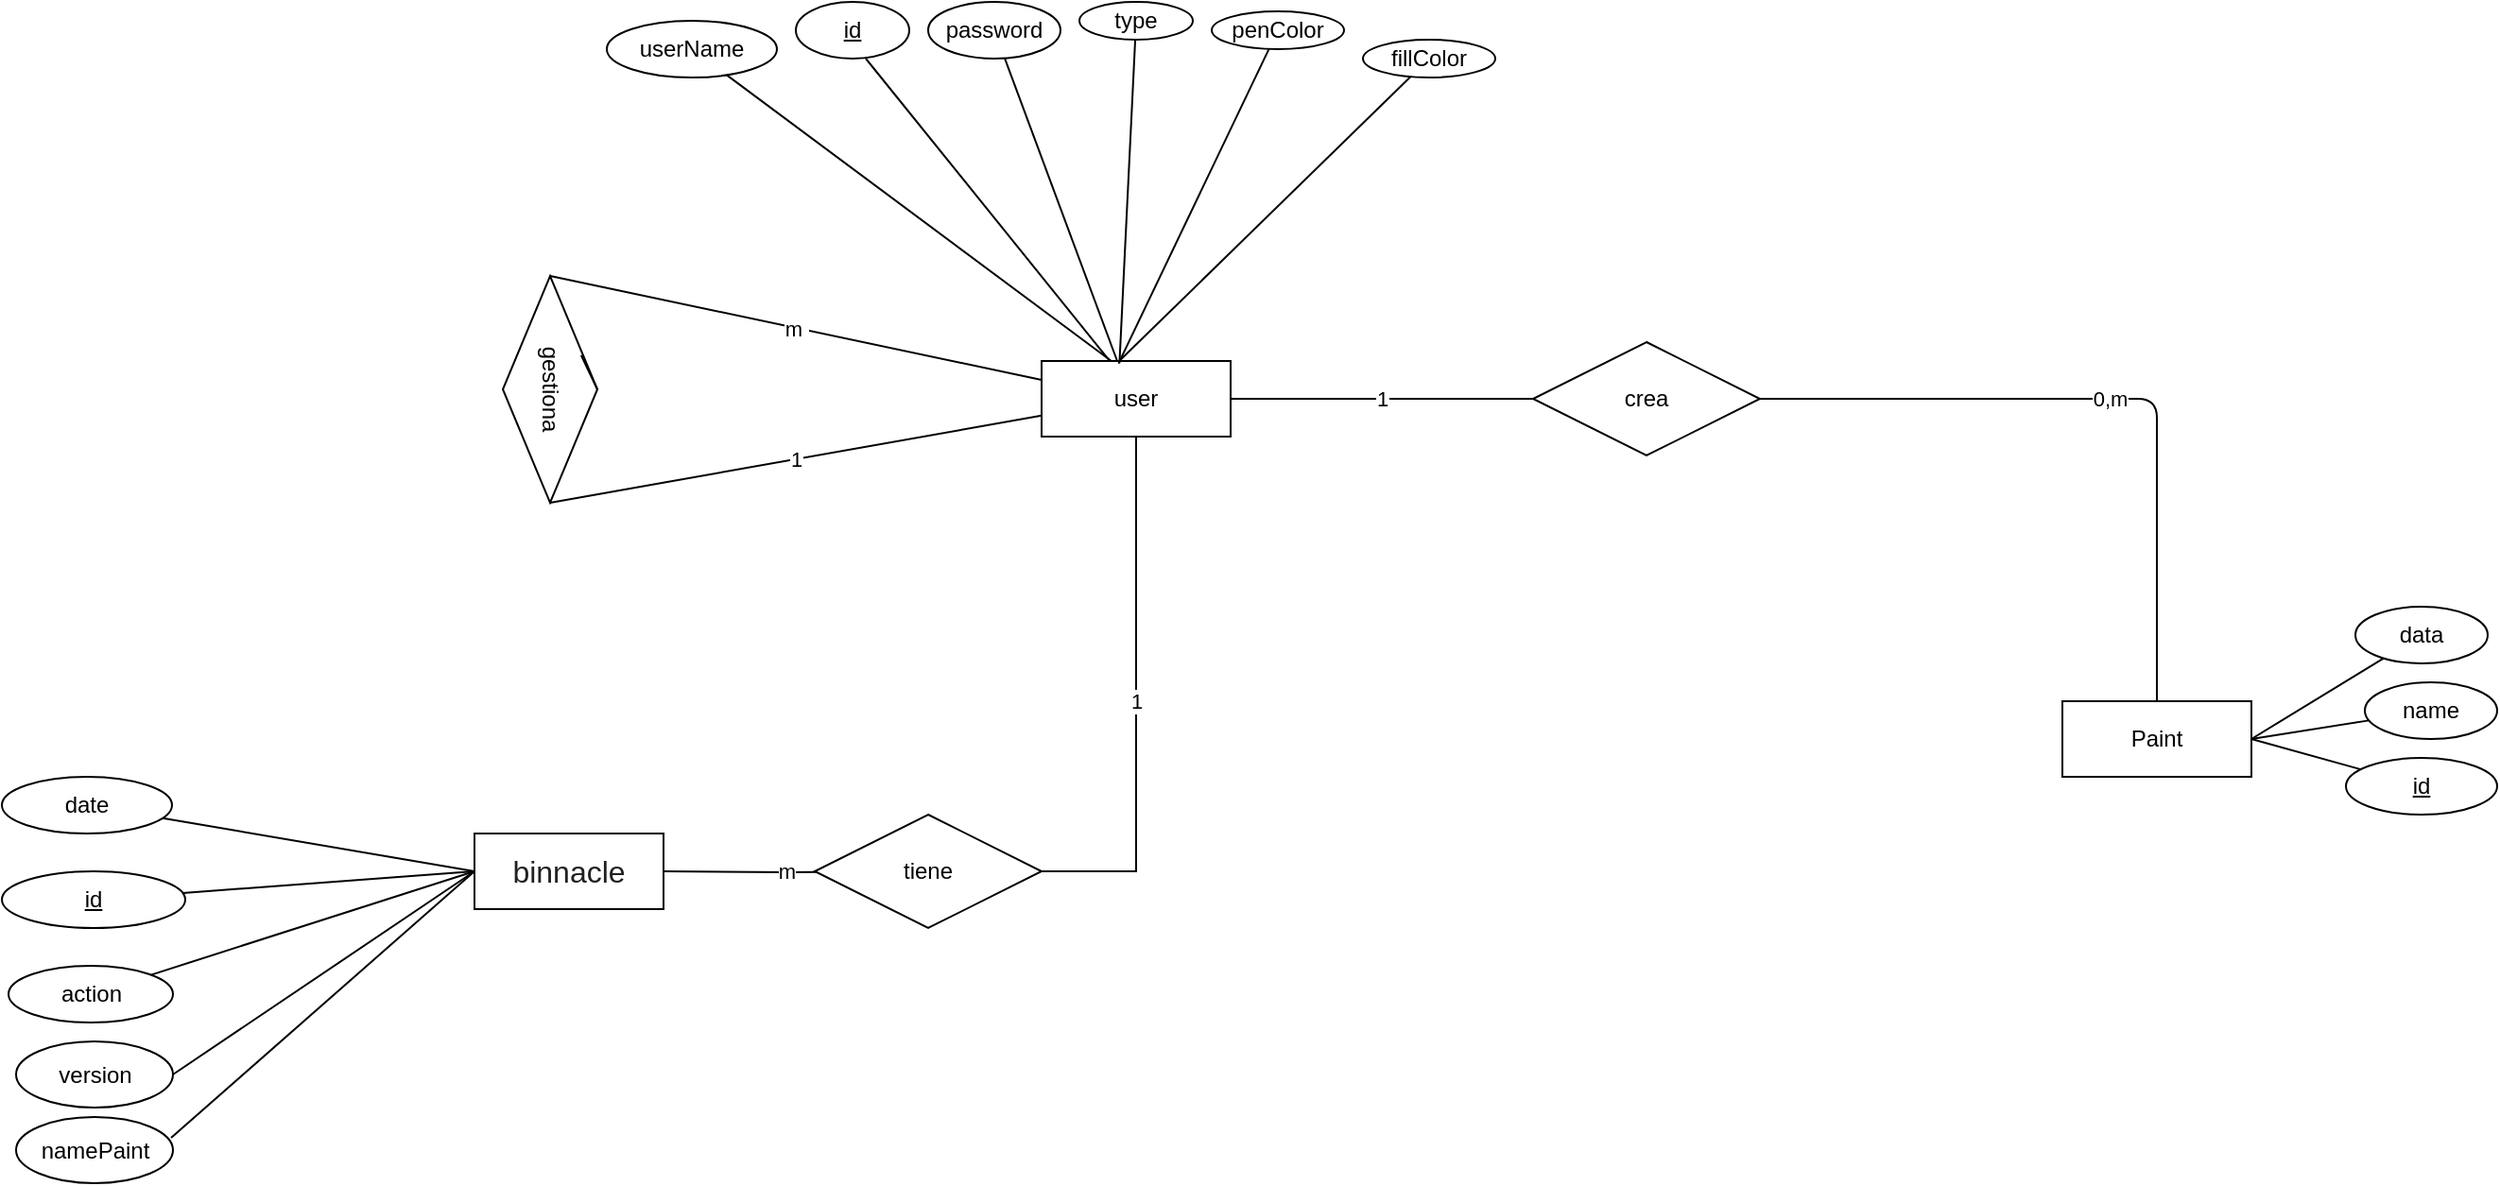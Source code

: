 <mxfile version="13.9.9" type="device"><diagram id="G5ydUHcfMojE-vftAoOR" name="Page-1"><mxGraphModel dx="1913" dy="2015" grid="1" gridSize="10" guides="1" tooltips="1" connect="1" arrows="1" fold="1" page="1" pageScale="1" pageWidth="827" pageHeight="1169" math="0" shadow="0"><root><mxCell id="0"/><mxCell id="1" parent="0"/><mxCell id="npWHYww27oJNXXBFFFKz-29" value="&lt;font style=&quot;vertical-align: inherit&quot;&gt;&lt;font style=&quot;vertical-align: inherit&quot;&gt;1&lt;/font&gt;&lt;/font&gt;" style="rounded=0;orthogonalLoop=1;jettySize=auto;html=1;endArrow=none;endFill=0;entryX=1;entryY=0.5;entryDx=0;entryDy=0;" parent="1" source="npWHYww27oJNXXBFFFKz-2" target="npWHYww27oJNXXBFFFKz-28" edge="1"><mxGeometry relative="1" as="geometry"><mxPoint x="90" as="targetPoint"/></mxGeometry></mxCell><mxCell id="npWHYww27oJNXXBFFFKz-38" value="&lt;font style=&quot;vertical-align: inherit&quot;&gt;&lt;font style=&quot;vertical-align: inherit&quot;&gt;1&lt;/font&gt;&lt;/font&gt;" style="edgeStyle=orthogonalEdgeStyle;rounded=0;orthogonalLoop=1;jettySize=auto;html=1;entryX=0;entryY=0.5;entryDx=0;entryDy=0;endArrow=none;endFill=0;" parent="1" source="npWHYww27oJNXXBFFFKz-2" target="npWHYww27oJNXXBFFFKz-34" edge="1"><mxGeometry relative="1" as="geometry"><Array as="points"/></mxGeometry></mxCell><mxCell id="77kDI9rkIZS04G4vTpH_-10" style="rounded=0;orthogonalLoop=1;jettySize=auto;html=1;endArrow=none;endFill=0;exitX=0.374;exitY=0.01;exitDx=0;exitDy=0;exitPerimeter=0;" parent="1" source="npWHYww27oJNXXBFFFKz-2" target="77kDI9rkIZS04G4vTpH_-8" edge="1"><mxGeometry relative="1" as="geometry"/></mxCell><mxCell id="77kDI9rkIZS04G4vTpH_-11" style="rounded=0;orthogonalLoop=1;jettySize=auto;html=1;endArrow=none;endFill=0;entryX=0.617;entryY=1;entryDx=0;entryDy=0;entryPerimeter=0;exitX=0.365;exitY=0.013;exitDx=0;exitDy=0;exitPerimeter=0;" parent="1" source="npWHYww27oJNXXBFFFKz-2" target="77kDI9rkIZS04G4vTpH_-9" edge="1"><mxGeometry relative="1" as="geometry"><mxPoint x="130" y="-250" as="targetPoint"/></mxGeometry></mxCell><mxCell id="npWHYww27oJNXXBFFFKz-2" value="user" style="whiteSpace=wrap;html=1;align=center;" parent="1" vertex="1"><mxGeometry x="40" y="-170" width="100" height="40" as="geometry"/></mxCell><mxCell id="npWHYww27oJNXXBFFFKz-44" value="&lt;font style=&quot;vertical-align: inherit&quot;&gt;&lt;font style=&quot;vertical-align: inherit&quot;&gt;1&lt;/font&gt;&lt;/font&gt;" style="edgeStyle=orthogonalEdgeStyle;rounded=0;orthogonalLoop=1;jettySize=auto;html=1;endArrow=none;endFill=0;exitX=0.5;exitY=1;exitDx=0;exitDy=0;entryX=1;entryY=0.5;entryDx=0;entryDy=0;" parent="1" source="npWHYww27oJNXXBFFFKz-2" target="npWHYww27oJNXXBFFFKz-43" edge="1"><mxGeometry relative="1" as="geometry"><mxPoint x="90" y="240.0" as="sourcePoint"/></mxGeometry></mxCell><mxCell id="npWHYww27oJNXXBFFFKz-10" value="Paint" style="whiteSpace=wrap;html=1;align=center;" parent="1" vertex="1"><mxGeometry x="580" y="10" width="100" height="40" as="geometry"/></mxCell><mxCell id="npWHYww27oJNXXBFFFKz-30" value="&lt;font style=&quot;vertical-align: inherit&quot;&gt;&lt;font style=&quot;vertical-align: inherit&quot;&gt;&lt;font style=&quot;vertical-align: inherit&quot;&gt;&lt;font style=&quot;vertical-align: inherit&quot;&gt;m&amp;nbsp;&lt;/font&gt;&lt;/font&gt;&lt;/font&gt;&lt;/font&gt;" style="rounded=0;orthogonalLoop=1;jettySize=auto;html=1;endArrow=none;endFill=0;entryX=0;entryY=0.25;entryDx=0;entryDy=0;exitX=0;exitY=0.5;exitDx=0;exitDy=0;" parent="1" source="npWHYww27oJNXXBFFFKz-28" target="npWHYww27oJNXXBFFFKz-2" edge="1"><mxGeometry relative="1" as="geometry"><mxPoint x="-215" y="-200" as="sourcePoint"/></mxGeometry></mxCell><mxCell id="npWHYww27oJNXXBFFFKz-28" value="gestiona" style="shape=rhombus;perimeter=rhombusPerimeter;whiteSpace=wrap;html=1;align=center;rotation=90;" parent="1" vertex="1"><mxGeometry x="-280" y="-180" width="120" height="50" as="geometry"/></mxCell><mxCell id="npWHYww27oJNXXBFFFKz-34" value="crea" style="shape=rhombus;perimeter=rhombusPerimeter;whiteSpace=wrap;html=1;align=center;" parent="1" vertex="1"><mxGeometry x="300" y="-180" width="120" height="60" as="geometry"/></mxCell><mxCell id="npWHYww27oJNXXBFFFKz-39" value="&lt;span style=&quot;color: rgb(33 , 33 , 33) ; font-family: &amp;#34;poppins&amp;#34; , sans-serif ; font-size: 16px ; text-align: left ; background-color: rgb(255 , 255 , 255)&quot;&gt;binnacle&lt;/span&gt;" style="whiteSpace=wrap;html=1;align=center;" parent="1" vertex="1"><mxGeometry x="-260" y="80" width="100" height="40" as="geometry"/></mxCell><mxCell id="npWHYww27oJNXXBFFFKz-45" value="&lt;font style=&quot;vertical-align: inherit&quot;&gt;&lt;font style=&quot;vertical-align: inherit&quot;&gt;m&lt;/font&gt;&lt;/font&gt;" style="edgeStyle=orthogonalEdgeStyle;rounded=0;orthogonalLoop=1;jettySize=auto;html=1;entryX=1;entryY=0.5;entryDx=0;entryDy=0;endArrow=none;endFill=0;" parent="1" target="npWHYww27oJNXXBFFFKz-39" edge="1"><mxGeometry relative="1" as="geometry"><mxPoint x="-30" y="100" as="sourcePoint"/></mxGeometry></mxCell><mxCell id="npWHYww27oJNXXBFFFKz-43" value="tiene" style="shape=rhombus;perimeter=rhombusPerimeter;whiteSpace=wrap;html=1;align=center;" parent="1" vertex="1"><mxGeometry x="-80" y="70" width="120" height="60" as="geometry"/></mxCell><mxCell id="77kDI9rkIZS04G4vTpH_-8" value="userName" style="ellipse;whiteSpace=wrap;html=1;" parent="1" vertex="1"><mxGeometry x="-190" y="-350" width="90" height="30" as="geometry"/></mxCell><mxCell id="77kDI9rkIZS04G4vTpH_-9" value="&lt;u&gt;id&lt;/u&gt;" style="ellipse;whiteSpace=wrap;html=1;" parent="1" vertex="1"><mxGeometry x="-90" y="-360" width="60" height="30" as="geometry"/></mxCell><mxCell id="rAhQvytSD28uEH0jEcq_-11" value="0,m" style="endArrow=none;html=1;exitX=1;exitY=0.5;exitDx=0;exitDy=0;edgeStyle=orthogonalEdgeStyle;" parent="1" source="npWHYww27oJNXXBFFFKz-34" target="npWHYww27oJNXXBFFFKz-10" edge="1"><mxGeometry width="50" height="50" relative="1" as="geometry"><mxPoint x="190" y="120" as="sourcePoint"/><mxPoint x="240" y="70" as="targetPoint"/></mxGeometry></mxCell><mxCell id="8M5GXAmth4WakEbOGEsz-5" style="edgeStyle=none;rounded=0;orthogonalLoop=1;jettySize=auto;html=1;entryX=1;entryY=0.5;entryDx=0;entryDy=0;endArrow=none;endFill=0;" parent="1" source="8M5GXAmth4WakEbOGEsz-2" target="npWHYww27oJNXXBFFFKz-10" edge="1"><mxGeometry relative="1" as="geometry"/></mxCell><mxCell id="8M5GXAmth4WakEbOGEsz-2" value="data" style="ellipse;whiteSpace=wrap;html=1;align=center;" parent="1" vertex="1"><mxGeometry x="735" y="-40" width="70" height="30" as="geometry"/></mxCell><mxCell id="8M5GXAmth4WakEbOGEsz-6" style="edgeStyle=none;rounded=0;orthogonalLoop=1;jettySize=auto;html=1;entryX=1;entryY=0.5;entryDx=0;entryDy=0;endArrow=none;endFill=0;" parent="1" source="8M5GXAmth4WakEbOGEsz-3" target="npWHYww27oJNXXBFFFKz-10" edge="1"><mxGeometry relative="1" as="geometry"/></mxCell><mxCell id="8M5GXAmth4WakEbOGEsz-3" value="name" style="ellipse;whiteSpace=wrap;html=1;align=center;" parent="1" vertex="1"><mxGeometry x="740" width="70" height="30" as="geometry"/></mxCell><mxCell id="8M5GXAmth4WakEbOGEsz-7" style="edgeStyle=none;rounded=0;orthogonalLoop=1;jettySize=auto;html=1;entryX=1;entryY=0.5;entryDx=0;entryDy=0;endArrow=none;endFill=0;" parent="1" source="8M5GXAmth4WakEbOGEsz-4" target="npWHYww27oJNXXBFFFKz-10" edge="1"><mxGeometry relative="1" as="geometry"/></mxCell><mxCell id="8M5GXAmth4WakEbOGEsz-4" value="id" style="ellipse;whiteSpace=wrap;html=1;align=center;fontStyle=4;" parent="1" vertex="1"><mxGeometry x="730" y="40" width="80" height="30" as="geometry"/></mxCell><mxCell id="8M5GXAmth4WakEbOGEsz-16" style="edgeStyle=none;rounded=0;orthogonalLoop=1;jettySize=auto;html=1;entryX=0.4;entryY=0;entryDx=0;entryDy=0;entryPerimeter=0;endArrow=none;endFill=0;" parent="1" source="8M5GXAmth4WakEbOGEsz-12" target="npWHYww27oJNXXBFFFKz-2" edge="1"><mxGeometry relative="1" as="geometry"/></mxCell><mxCell id="8M5GXAmth4WakEbOGEsz-12" value="password" style="ellipse;whiteSpace=wrap;html=1;" parent="1" vertex="1"><mxGeometry x="-20" y="-360" width="70" height="30" as="geometry"/></mxCell><mxCell id="8M5GXAmth4WakEbOGEsz-20" style="edgeStyle=none;rounded=0;orthogonalLoop=1;jettySize=auto;html=1;entryX=0;entryY=0.5;entryDx=0;entryDy=0;endArrow=none;endFill=0;" parent="1" source="8M5GXAmth4WakEbOGEsz-17" target="npWHYww27oJNXXBFFFKz-39" edge="1"><mxGeometry relative="1" as="geometry"/></mxCell><mxCell id="8M5GXAmth4WakEbOGEsz-17" value="date" style="ellipse;whiteSpace=wrap;html=1;align=center;" parent="1" vertex="1"><mxGeometry x="-510" y="50" width="90" height="30" as="geometry"/></mxCell><mxCell id="8M5GXAmth4WakEbOGEsz-21" style="edgeStyle=none;rounded=0;orthogonalLoop=1;jettySize=auto;html=1;entryX=0;entryY=0.5;entryDx=0;entryDy=0;endArrow=none;endFill=0;" parent="1" source="8M5GXAmth4WakEbOGEsz-18" target="npWHYww27oJNXXBFFFKz-39" edge="1"><mxGeometry relative="1" as="geometry"/></mxCell><mxCell id="8M5GXAmth4WakEbOGEsz-18" value="id" style="ellipse;whiteSpace=wrap;html=1;align=center;fontStyle=4;" parent="1" vertex="1"><mxGeometry x="-510" y="100" width="97" height="30" as="geometry"/></mxCell><mxCell id="8M5GXAmth4WakEbOGEsz-22" style="edgeStyle=none;rounded=0;orthogonalLoop=1;jettySize=auto;html=1;endArrow=none;endFill=0;" parent="1" source="8M5GXAmth4WakEbOGEsz-19" edge="1"><mxGeometry relative="1" as="geometry"><mxPoint x="-260" y="100" as="targetPoint"/></mxGeometry></mxCell><mxCell id="8M5GXAmth4WakEbOGEsz-19" value="action" style="ellipse;whiteSpace=wrap;html=1;align=center;" parent="1" vertex="1"><mxGeometry x="-506.5" y="150" width="87" height="30" as="geometry"/></mxCell><mxCell id="8M5GXAmth4WakEbOGEsz-24" style="edgeStyle=none;rounded=0;orthogonalLoop=1;jettySize=auto;html=1;exitX=0.5;exitY=0;exitDx=0;exitDy=0;entryX=0.35;entryY=0.171;entryDx=0;entryDy=0;entryPerimeter=0;endArrow=none;endFill=0;" parent="1" source="npWHYww27oJNXXBFFFKz-28" target="npWHYww27oJNXXBFFFKz-28" edge="1"><mxGeometry relative="1" as="geometry"/></mxCell><mxCell id="8M5GXAmth4WakEbOGEsz-26" style="edgeStyle=none;rounded=0;orthogonalLoop=1;jettySize=auto;html=1;entryX=0.412;entryY=0.028;entryDx=0;entryDy=0;entryPerimeter=0;endArrow=none;endFill=0;" parent="1" source="8M5GXAmth4WakEbOGEsz-25" target="npWHYww27oJNXXBFFFKz-2" edge="1"><mxGeometry relative="1" as="geometry"/></mxCell><mxCell id="8M5GXAmth4WakEbOGEsz-25" value="type" style="ellipse;whiteSpace=wrap;html=1;align=center;" parent="1" vertex="1"><mxGeometry x="60" y="-360" width="60" height="20" as="geometry"/></mxCell><mxCell id="I48u7nwpJrvv-I_2E1D0-5" style="edgeStyle=none;rounded=0;orthogonalLoop=1;jettySize=auto;html=1;entryX=0.412;entryY=-0.002;entryDx=0;entryDy=0;entryPerimeter=0;endArrow=none;endFill=0;" parent="1" source="I48u7nwpJrvv-I_2E1D0-2" target="npWHYww27oJNXXBFFFKz-2" edge="1"><mxGeometry relative="1" as="geometry"/></mxCell><mxCell id="I48u7nwpJrvv-I_2E1D0-2" value="fillColor" style="ellipse;whiteSpace=wrap;html=1;align=center;" parent="1" vertex="1"><mxGeometry x="210" y="-340" width="70" height="20" as="geometry"/></mxCell><mxCell id="I48u7nwpJrvv-I_2E1D0-4" style="rounded=0;orthogonalLoop=1;jettySize=auto;html=1;endArrow=none;endFill=0;entryX=0.407;entryY=0.032;entryDx=0;entryDy=0;entryPerimeter=0;" parent="1" source="I48u7nwpJrvv-I_2E1D0-3" target="npWHYww27oJNXXBFFFKz-2" edge="1"><mxGeometry relative="1" as="geometry"/></mxCell><mxCell id="I48u7nwpJrvv-I_2E1D0-3" value="penColor" style="ellipse;whiteSpace=wrap;html=1;align=center;" parent="1" vertex="1"><mxGeometry x="130" y="-355" width="70" height="20" as="geometry"/></mxCell><mxCell id="tbEuBr21V2jxPCpZpBHU-4" style="edgeStyle=none;rounded=0;orthogonalLoop=1;jettySize=auto;html=1;entryX=0;entryY=0.5;entryDx=0;entryDy=0;endArrow=none;endFill=0;exitX=1;exitY=0.5;exitDx=0;exitDy=0;" parent="1" source="tbEuBr21V2jxPCpZpBHU-1" target="npWHYww27oJNXXBFFFKz-39" edge="1"><mxGeometry relative="1" as="geometry"/></mxCell><mxCell id="tbEuBr21V2jxPCpZpBHU-1" value="version" style="ellipse;whiteSpace=wrap;html=1;align=center;" parent="1" vertex="1"><mxGeometry x="-502.5" y="190" width="83" height="35" as="geometry"/></mxCell><mxCell id="sHwFPU5Tvp6bu0vBiYhj-2" style="rounded=0;orthogonalLoop=1;jettySize=auto;html=1;entryX=0;entryY=0.5;entryDx=0;entryDy=0;exitX=0.988;exitY=0.314;exitDx=0;exitDy=0;exitPerimeter=0;endArrow=none;endFill=0;" edge="1" parent="1" source="sHwFPU5Tvp6bu0vBiYhj-1" target="npWHYww27oJNXXBFFFKz-39"><mxGeometry relative="1" as="geometry"/></mxCell><mxCell id="sHwFPU5Tvp6bu0vBiYhj-1" value="namePaint" style="ellipse;whiteSpace=wrap;html=1;align=center;" vertex="1" parent="1"><mxGeometry x="-502.5" y="230" width="83" height="35" as="geometry"/></mxCell></root></mxGraphModel></diagram></mxfile>